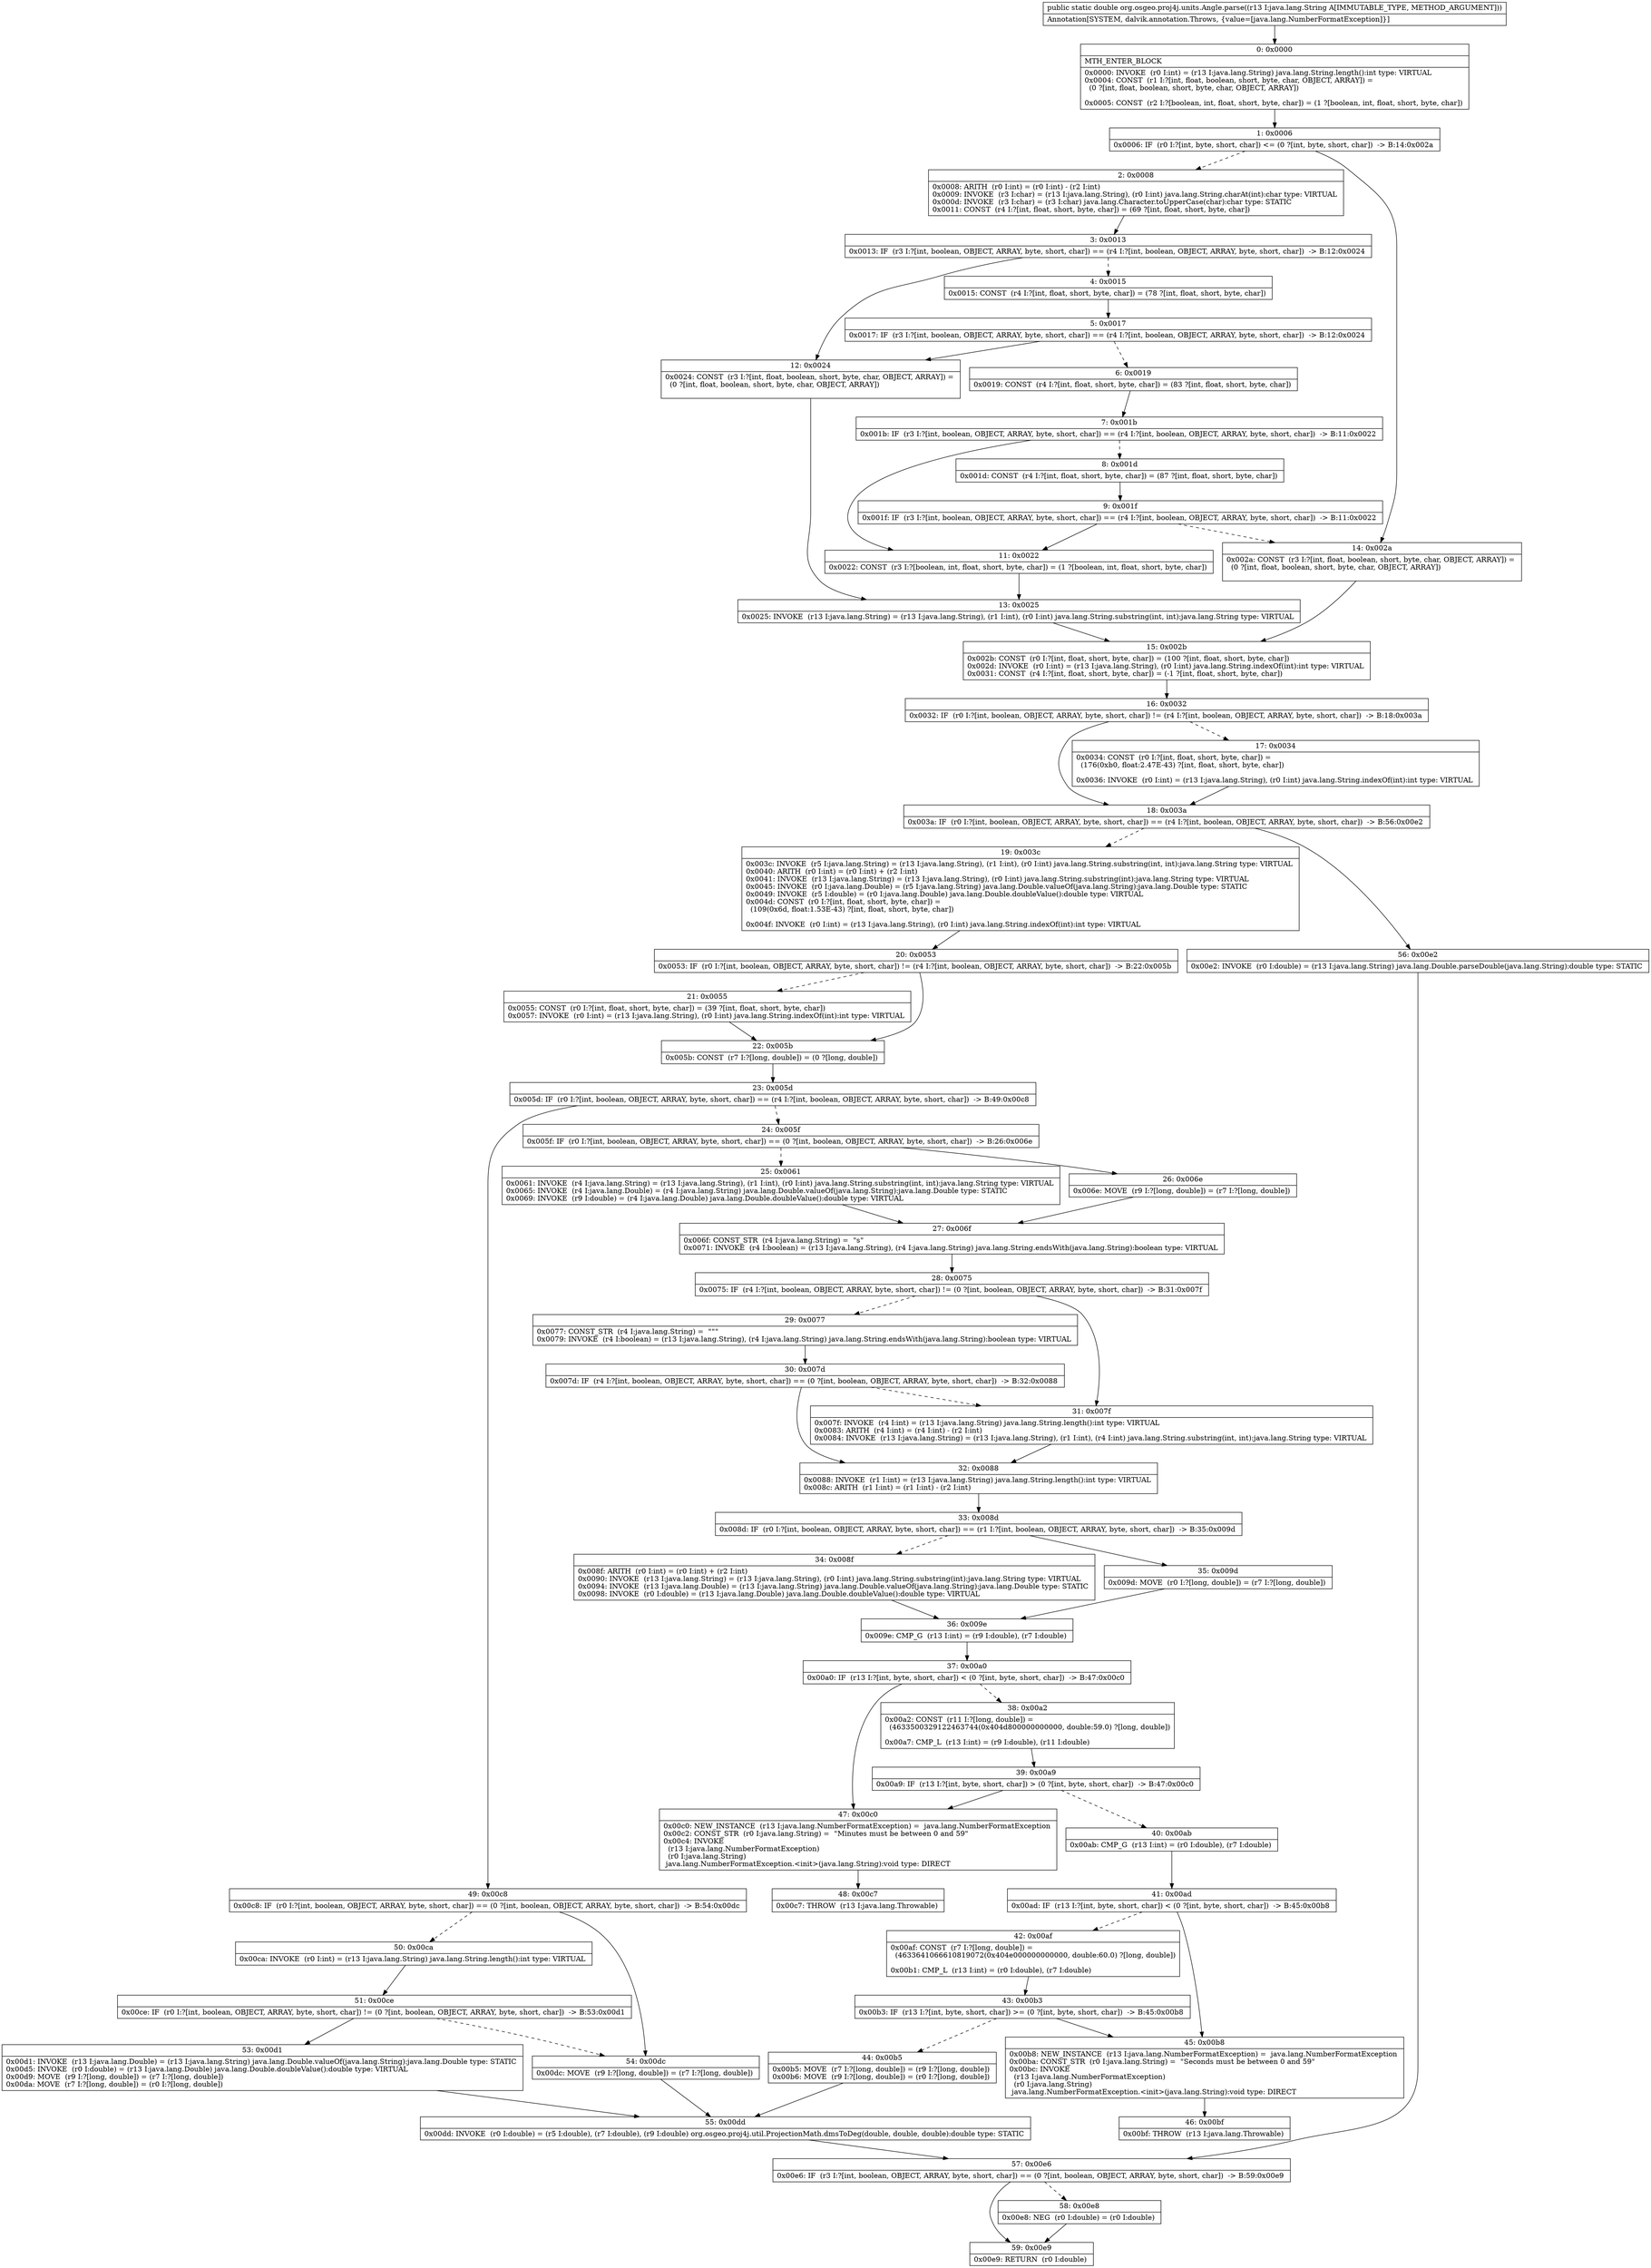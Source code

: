 digraph "CFG fororg.osgeo.proj4j.units.Angle.parse(Ljava\/lang\/String;)D" {
Node_0 [shape=record,label="{0\:\ 0x0000|MTH_ENTER_BLOCK\l|0x0000: INVOKE  (r0 I:int) = (r13 I:java.lang.String) java.lang.String.length():int type: VIRTUAL \l0x0004: CONST  (r1 I:?[int, float, boolean, short, byte, char, OBJECT, ARRAY]) = \l  (0 ?[int, float, boolean, short, byte, char, OBJECT, ARRAY])\l \l0x0005: CONST  (r2 I:?[boolean, int, float, short, byte, char]) = (1 ?[boolean, int, float, short, byte, char]) \l}"];
Node_1 [shape=record,label="{1\:\ 0x0006|0x0006: IF  (r0 I:?[int, byte, short, char]) \<= (0 ?[int, byte, short, char])  \-\> B:14:0x002a \l}"];
Node_2 [shape=record,label="{2\:\ 0x0008|0x0008: ARITH  (r0 I:int) = (r0 I:int) \- (r2 I:int) \l0x0009: INVOKE  (r3 I:char) = (r13 I:java.lang.String), (r0 I:int) java.lang.String.charAt(int):char type: VIRTUAL \l0x000d: INVOKE  (r3 I:char) = (r3 I:char) java.lang.Character.toUpperCase(char):char type: STATIC \l0x0011: CONST  (r4 I:?[int, float, short, byte, char]) = (69 ?[int, float, short, byte, char]) \l}"];
Node_3 [shape=record,label="{3\:\ 0x0013|0x0013: IF  (r3 I:?[int, boolean, OBJECT, ARRAY, byte, short, char]) == (r4 I:?[int, boolean, OBJECT, ARRAY, byte, short, char])  \-\> B:12:0x0024 \l}"];
Node_4 [shape=record,label="{4\:\ 0x0015|0x0015: CONST  (r4 I:?[int, float, short, byte, char]) = (78 ?[int, float, short, byte, char]) \l}"];
Node_5 [shape=record,label="{5\:\ 0x0017|0x0017: IF  (r3 I:?[int, boolean, OBJECT, ARRAY, byte, short, char]) == (r4 I:?[int, boolean, OBJECT, ARRAY, byte, short, char])  \-\> B:12:0x0024 \l}"];
Node_6 [shape=record,label="{6\:\ 0x0019|0x0019: CONST  (r4 I:?[int, float, short, byte, char]) = (83 ?[int, float, short, byte, char]) \l}"];
Node_7 [shape=record,label="{7\:\ 0x001b|0x001b: IF  (r3 I:?[int, boolean, OBJECT, ARRAY, byte, short, char]) == (r4 I:?[int, boolean, OBJECT, ARRAY, byte, short, char])  \-\> B:11:0x0022 \l}"];
Node_8 [shape=record,label="{8\:\ 0x001d|0x001d: CONST  (r4 I:?[int, float, short, byte, char]) = (87 ?[int, float, short, byte, char]) \l}"];
Node_9 [shape=record,label="{9\:\ 0x001f|0x001f: IF  (r3 I:?[int, boolean, OBJECT, ARRAY, byte, short, char]) == (r4 I:?[int, boolean, OBJECT, ARRAY, byte, short, char])  \-\> B:11:0x0022 \l}"];
Node_11 [shape=record,label="{11\:\ 0x0022|0x0022: CONST  (r3 I:?[boolean, int, float, short, byte, char]) = (1 ?[boolean, int, float, short, byte, char]) \l}"];
Node_12 [shape=record,label="{12\:\ 0x0024|0x0024: CONST  (r3 I:?[int, float, boolean, short, byte, char, OBJECT, ARRAY]) = \l  (0 ?[int, float, boolean, short, byte, char, OBJECT, ARRAY])\l \l}"];
Node_13 [shape=record,label="{13\:\ 0x0025|0x0025: INVOKE  (r13 I:java.lang.String) = (r13 I:java.lang.String), (r1 I:int), (r0 I:int) java.lang.String.substring(int, int):java.lang.String type: VIRTUAL \l}"];
Node_14 [shape=record,label="{14\:\ 0x002a|0x002a: CONST  (r3 I:?[int, float, boolean, short, byte, char, OBJECT, ARRAY]) = \l  (0 ?[int, float, boolean, short, byte, char, OBJECT, ARRAY])\l \l}"];
Node_15 [shape=record,label="{15\:\ 0x002b|0x002b: CONST  (r0 I:?[int, float, short, byte, char]) = (100 ?[int, float, short, byte, char]) \l0x002d: INVOKE  (r0 I:int) = (r13 I:java.lang.String), (r0 I:int) java.lang.String.indexOf(int):int type: VIRTUAL \l0x0031: CONST  (r4 I:?[int, float, short, byte, char]) = (\-1 ?[int, float, short, byte, char]) \l}"];
Node_16 [shape=record,label="{16\:\ 0x0032|0x0032: IF  (r0 I:?[int, boolean, OBJECT, ARRAY, byte, short, char]) != (r4 I:?[int, boolean, OBJECT, ARRAY, byte, short, char])  \-\> B:18:0x003a \l}"];
Node_17 [shape=record,label="{17\:\ 0x0034|0x0034: CONST  (r0 I:?[int, float, short, byte, char]) = \l  (176(0xb0, float:2.47E\-43) ?[int, float, short, byte, char])\l \l0x0036: INVOKE  (r0 I:int) = (r13 I:java.lang.String), (r0 I:int) java.lang.String.indexOf(int):int type: VIRTUAL \l}"];
Node_18 [shape=record,label="{18\:\ 0x003a|0x003a: IF  (r0 I:?[int, boolean, OBJECT, ARRAY, byte, short, char]) == (r4 I:?[int, boolean, OBJECT, ARRAY, byte, short, char])  \-\> B:56:0x00e2 \l}"];
Node_19 [shape=record,label="{19\:\ 0x003c|0x003c: INVOKE  (r5 I:java.lang.String) = (r13 I:java.lang.String), (r1 I:int), (r0 I:int) java.lang.String.substring(int, int):java.lang.String type: VIRTUAL \l0x0040: ARITH  (r0 I:int) = (r0 I:int) + (r2 I:int) \l0x0041: INVOKE  (r13 I:java.lang.String) = (r13 I:java.lang.String), (r0 I:int) java.lang.String.substring(int):java.lang.String type: VIRTUAL \l0x0045: INVOKE  (r0 I:java.lang.Double) = (r5 I:java.lang.String) java.lang.Double.valueOf(java.lang.String):java.lang.Double type: STATIC \l0x0049: INVOKE  (r5 I:double) = (r0 I:java.lang.Double) java.lang.Double.doubleValue():double type: VIRTUAL \l0x004d: CONST  (r0 I:?[int, float, short, byte, char]) = \l  (109(0x6d, float:1.53E\-43) ?[int, float, short, byte, char])\l \l0x004f: INVOKE  (r0 I:int) = (r13 I:java.lang.String), (r0 I:int) java.lang.String.indexOf(int):int type: VIRTUAL \l}"];
Node_20 [shape=record,label="{20\:\ 0x0053|0x0053: IF  (r0 I:?[int, boolean, OBJECT, ARRAY, byte, short, char]) != (r4 I:?[int, boolean, OBJECT, ARRAY, byte, short, char])  \-\> B:22:0x005b \l}"];
Node_21 [shape=record,label="{21\:\ 0x0055|0x0055: CONST  (r0 I:?[int, float, short, byte, char]) = (39 ?[int, float, short, byte, char]) \l0x0057: INVOKE  (r0 I:int) = (r13 I:java.lang.String), (r0 I:int) java.lang.String.indexOf(int):int type: VIRTUAL \l}"];
Node_22 [shape=record,label="{22\:\ 0x005b|0x005b: CONST  (r7 I:?[long, double]) = (0 ?[long, double]) \l}"];
Node_23 [shape=record,label="{23\:\ 0x005d|0x005d: IF  (r0 I:?[int, boolean, OBJECT, ARRAY, byte, short, char]) == (r4 I:?[int, boolean, OBJECT, ARRAY, byte, short, char])  \-\> B:49:0x00c8 \l}"];
Node_24 [shape=record,label="{24\:\ 0x005f|0x005f: IF  (r0 I:?[int, boolean, OBJECT, ARRAY, byte, short, char]) == (0 ?[int, boolean, OBJECT, ARRAY, byte, short, char])  \-\> B:26:0x006e \l}"];
Node_25 [shape=record,label="{25\:\ 0x0061|0x0061: INVOKE  (r4 I:java.lang.String) = (r13 I:java.lang.String), (r1 I:int), (r0 I:int) java.lang.String.substring(int, int):java.lang.String type: VIRTUAL \l0x0065: INVOKE  (r4 I:java.lang.Double) = (r4 I:java.lang.String) java.lang.Double.valueOf(java.lang.String):java.lang.Double type: STATIC \l0x0069: INVOKE  (r9 I:double) = (r4 I:java.lang.Double) java.lang.Double.doubleValue():double type: VIRTUAL \l}"];
Node_26 [shape=record,label="{26\:\ 0x006e|0x006e: MOVE  (r9 I:?[long, double]) = (r7 I:?[long, double]) \l}"];
Node_27 [shape=record,label="{27\:\ 0x006f|0x006f: CONST_STR  (r4 I:java.lang.String) =  \"s\" \l0x0071: INVOKE  (r4 I:boolean) = (r13 I:java.lang.String), (r4 I:java.lang.String) java.lang.String.endsWith(java.lang.String):boolean type: VIRTUAL \l}"];
Node_28 [shape=record,label="{28\:\ 0x0075|0x0075: IF  (r4 I:?[int, boolean, OBJECT, ARRAY, byte, short, char]) != (0 ?[int, boolean, OBJECT, ARRAY, byte, short, char])  \-\> B:31:0x007f \l}"];
Node_29 [shape=record,label="{29\:\ 0x0077|0x0077: CONST_STR  (r4 I:java.lang.String) =  \"\"\" \l0x0079: INVOKE  (r4 I:boolean) = (r13 I:java.lang.String), (r4 I:java.lang.String) java.lang.String.endsWith(java.lang.String):boolean type: VIRTUAL \l}"];
Node_30 [shape=record,label="{30\:\ 0x007d|0x007d: IF  (r4 I:?[int, boolean, OBJECT, ARRAY, byte, short, char]) == (0 ?[int, boolean, OBJECT, ARRAY, byte, short, char])  \-\> B:32:0x0088 \l}"];
Node_31 [shape=record,label="{31\:\ 0x007f|0x007f: INVOKE  (r4 I:int) = (r13 I:java.lang.String) java.lang.String.length():int type: VIRTUAL \l0x0083: ARITH  (r4 I:int) = (r4 I:int) \- (r2 I:int) \l0x0084: INVOKE  (r13 I:java.lang.String) = (r13 I:java.lang.String), (r1 I:int), (r4 I:int) java.lang.String.substring(int, int):java.lang.String type: VIRTUAL \l}"];
Node_32 [shape=record,label="{32\:\ 0x0088|0x0088: INVOKE  (r1 I:int) = (r13 I:java.lang.String) java.lang.String.length():int type: VIRTUAL \l0x008c: ARITH  (r1 I:int) = (r1 I:int) \- (r2 I:int) \l}"];
Node_33 [shape=record,label="{33\:\ 0x008d|0x008d: IF  (r0 I:?[int, boolean, OBJECT, ARRAY, byte, short, char]) == (r1 I:?[int, boolean, OBJECT, ARRAY, byte, short, char])  \-\> B:35:0x009d \l}"];
Node_34 [shape=record,label="{34\:\ 0x008f|0x008f: ARITH  (r0 I:int) = (r0 I:int) + (r2 I:int) \l0x0090: INVOKE  (r13 I:java.lang.String) = (r13 I:java.lang.String), (r0 I:int) java.lang.String.substring(int):java.lang.String type: VIRTUAL \l0x0094: INVOKE  (r13 I:java.lang.Double) = (r13 I:java.lang.String) java.lang.Double.valueOf(java.lang.String):java.lang.Double type: STATIC \l0x0098: INVOKE  (r0 I:double) = (r13 I:java.lang.Double) java.lang.Double.doubleValue():double type: VIRTUAL \l}"];
Node_35 [shape=record,label="{35\:\ 0x009d|0x009d: MOVE  (r0 I:?[long, double]) = (r7 I:?[long, double]) \l}"];
Node_36 [shape=record,label="{36\:\ 0x009e|0x009e: CMP_G  (r13 I:int) = (r9 I:double), (r7 I:double) \l}"];
Node_37 [shape=record,label="{37\:\ 0x00a0|0x00a0: IF  (r13 I:?[int, byte, short, char]) \< (0 ?[int, byte, short, char])  \-\> B:47:0x00c0 \l}"];
Node_38 [shape=record,label="{38\:\ 0x00a2|0x00a2: CONST  (r11 I:?[long, double]) = \l  (4633500329122463744(0x404d800000000000, double:59.0) ?[long, double])\l \l0x00a7: CMP_L  (r13 I:int) = (r9 I:double), (r11 I:double) \l}"];
Node_39 [shape=record,label="{39\:\ 0x00a9|0x00a9: IF  (r13 I:?[int, byte, short, char]) \> (0 ?[int, byte, short, char])  \-\> B:47:0x00c0 \l}"];
Node_40 [shape=record,label="{40\:\ 0x00ab|0x00ab: CMP_G  (r13 I:int) = (r0 I:double), (r7 I:double) \l}"];
Node_41 [shape=record,label="{41\:\ 0x00ad|0x00ad: IF  (r13 I:?[int, byte, short, char]) \< (0 ?[int, byte, short, char])  \-\> B:45:0x00b8 \l}"];
Node_42 [shape=record,label="{42\:\ 0x00af|0x00af: CONST  (r7 I:?[long, double]) = \l  (4633641066610819072(0x404e000000000000, double:60.0) ?[long, double])\l \l0x00b1: CMP_L  (r13 I:int) = (r0 I:double), (r7 I:double) \l}"];
Node_43 [shape=record,label="{43\:\ 0x00b3|0x00b3: IF  (r13 I:?[int, byte, short, char]) \>= (0 ?[int, byte, short, char])  \-\> B:45:0x00b8 \l}"];
Node_44 [shape=record,label="{44\:\ 0x00b5|0x00b5: MOVE  (r7 I:?[long, double]) = (r9 I:?[long, double]) \l0x00b6: MOVE  (r9 I:?[long, double]) = (r0 I:?[long, double]) \l}"];
Node_45 [shape=record,label="{45\:\ 0x00b8|0x00b8: NEW_INSTANCE  (r13 I:java.lang.NumberFormatException) =  java.lang.NumberFormatException \l0x00ba: CONST_STR  (r0 I:java.lang.String) =  \"Seconds must be between 0 and 59\" \l0x00bc: INVOKE  \l  (r13 I:java.lang.NumberFormatException)\l  (r0 I:java.lang.String)\l java.lang.NumberFormatException.\<init\>(java.lang.String):void type: DIRECT \l}"];
Node_46 [shape=record,label="{46\:\ 0x00bf|0x00bf: THROW  (r13 I:java.lang.Throwable) \l}"];
Node_47 [shape=record,label="{47\:\ 0x00c0|0x00c0: NEW_INSTANCE  (r13 I:java.lang.NumberFormatException) =  java.lang.NumberFormatException \l0x00c2: CONST_STR  (r0 I:java.lang.String) =  \"Minutes must be between 0 and 59\" \l0x00c4: INVOKE  \l  (r13 I:java.lang.NumberFormatException)\l  (r0 I:java.lang.String)\l java.lang.NumberFormatException.\<init\>(java.lang.String):void type: DIRECT \l}"];
Node_48 [shape=record,label="{48\:\ 0x00c7|0x00c7: THROW  (r13 I:java.lang.Throwable) \l}"];
Node_49 [shape=record,label="{49\:\ 0x00c8|0x00c8: IF  (r0 I:?[int, boolean, OBJECT, ARRAY, byte, short, char]) == (0 ?[int, boolean, OBJECT, ARRAY, byte, short, char])  \-\> B:54:0x00dc \l}"];
Node_50 [shape=record,label="{50\:\ 0x00ca|0x00ca: INVOKE  (r0 I:int) = (r13 I:java.lang.String) java.lang.String.length():int type: VIRTUAL \l}"];
Node_51 [shape=record,label="{51\:\ 0x00ce|0x00ce: IF  (r0 I:?[int, boolean, OBJECT, ARRAY, byte, short, char]) != (0 ?[int, boolean, OBJECT, ARRAY, byte, short, char])  \-\> B:53:0x00d1 \l}"];
Node_53 [shape=record,label="{53\:\ 0x00d1|0x00d1: INVOKE  (r13 I:java.lang.Double) = (r13 I:java.lang.String) java.lang.Double.valueOf(java.lang.String):java.lang.Double type: STATIC \l0x00d5: INVOKE  (r0 I:double) = (r13 I:java.lang.Double) java.lang.Double.doubleValue():double type: VIRTUAL \l0x00d9: MOVE  (r9 I:?[long, double]) = (r7 I:?[long, double]) \l0x00da: MOVE  (r7 I:?[long, double]) = (r0 I:?[long, double]) \l}"];
Node_54 [shape=record,label="{54\:\ 0x00dc|0x00dc: MOVE  (r9 I:?[long, double]) = (r7 I:?[long, double]) \l}"];
Node_55 [shape=record,label="{55\:\ 0x00dd|0x00dd: INVOKE  (r0 I:double) = (r5 I:double), (r7 I:double), (r9 I:double) org.osgeo.proj4j.util.ProjectionMath.dmsToDeg(double, double, double):double type: STATIC \l}"];
Node_56 [shape=record,label="{56\:\ 0x00e2|0x00e2: INVOKE  (r0 I:double) = (r13 I:java.lang.String) java.lang.Double.parseDouble(java.lang.String):double type: STATIC \l}"];
Node_57 [shape=record,label="{57\:\ 0x00e6|0x00e6: IF  (r3 I:?[int, boolean, OBJECT, ARRAY, byte, short, char]) == (0 ?[int, boolean, OBJECT, ARRAY, byte, short, char])  \-\> B:59:0x00e9 \l}"];
Node_58 [shape=record,label="{58\:\ 0x00e8|0x00e8: NEG  (r0 I:double) = (r0 I:double) \l}"];
Node_59 [shape=record,label="{59\:\ 0x00e9|0x00e9: RETURN  (r0 I:double) \l}"];
MethodNode[shape=record,label="{public static double org.osgeo.proj4j.units.Angle.parse((r13 I:java.lang.String A[IMMUTABLE_TYPE, METHOD_ARGUMENT]))  | Annotation[SYSTEM, dalvik.annotation.Throws, \{value=[java.lang.NumberFormatException]\}]\l}"];
MethodNode -> Node_0;
Node_0 -> Node_1;
Node_1 -> Node_2[style=dashed];
Node_1 -> Node_14;
Node_2 -> Node_3;
Node_3 -> Node_4[style=dashed];
Node_3 -> Node_12;
Node_4 -> Node_5;
Node_5 -> Node_6[style=dashed];
Node_5 -> Node_12;
Node_6 -> Node_7;
Node_7 -> Node_8[style=dashed];
Node_7 -> Node_11;
Node_8 -> Node_9;
Node_9 -> Node_11;
Node_9 -> Node_14[style=dashed];
Node_11 -> Node_13;
Node_12 -> Node_13;
Node_13 -> Node_15;
Node_14 -> Node_15;
Node_15 -> Node_16;
Node_16 -> Node_17[style=dashed];
Node_16 -> Node_18;
Node_17 -> Node_18;
Node_18 -> Node_19[style=dashed];
Node_18 -> Node_56;
Node_19 -> Node_20;
Node_20 -> Node_21[style=dashed];
Node_20 -> Node_22;
Node_21 -> Node_22;
Node_22 -> Node_23;
Node_23 -> Node_24[style=dashed];
Node_23 -> Node_49;
Node_24 -> Node_25[style=dashed];
Node_24 -> Node_26;
Node_25 -> Node_27;
Node_26 -> Node_27;
Node_27 -> Node_28;
Node_28 -> Node_29[style=dashed];
Node_28 -> Node_31;
Node_29 -> Node_30;
Node_30 -> Node_31[style=dashed];
Node_30 -> Node_32;
Node_31 -> Node_32;
Node_32 -> Node_33;
Node_33 -> Node_34[style=dashed];
Node_33 -> Node_35;
Node_34 -> Node_36;
Node_35 -> Node_36;
Node_36 -> Node_37;
Node_37 -> Node_38[style=dashed];
Node_37 -> Node_47;
Node_38 -> Node_39;
Node_39 -> Node_40[style=dashed];
Node_39 -> Node_47;
Node_40 -> Node_41;
Node_41 -> Node_42[style=dashed];
Node_41 -> Node_45;
Node_42 -> Node_43;
Node_43 -> Node_44[style=dashed];
Node_43 -> Node_45;
Node_44 -> Node_55;
Node_45 -> Node_46;
Node_47 -> Node_48;
Node_49 -> Node_50[style=dashed];
Node_49 -> Node_54;
Node_50 -> Node_51;
Node_51 -> Node_53;
Node_51 -> Node_54[style=dashed];
Node_53 -> Node_55;
Node_54 -> Node_55;
Node_55 -> Node_57;
Node_56 -> Node_57;
Node_57 -> Node_58[style=dashed];
Node_57 -> Node_59;
Node_58 -> Node_59;
}

